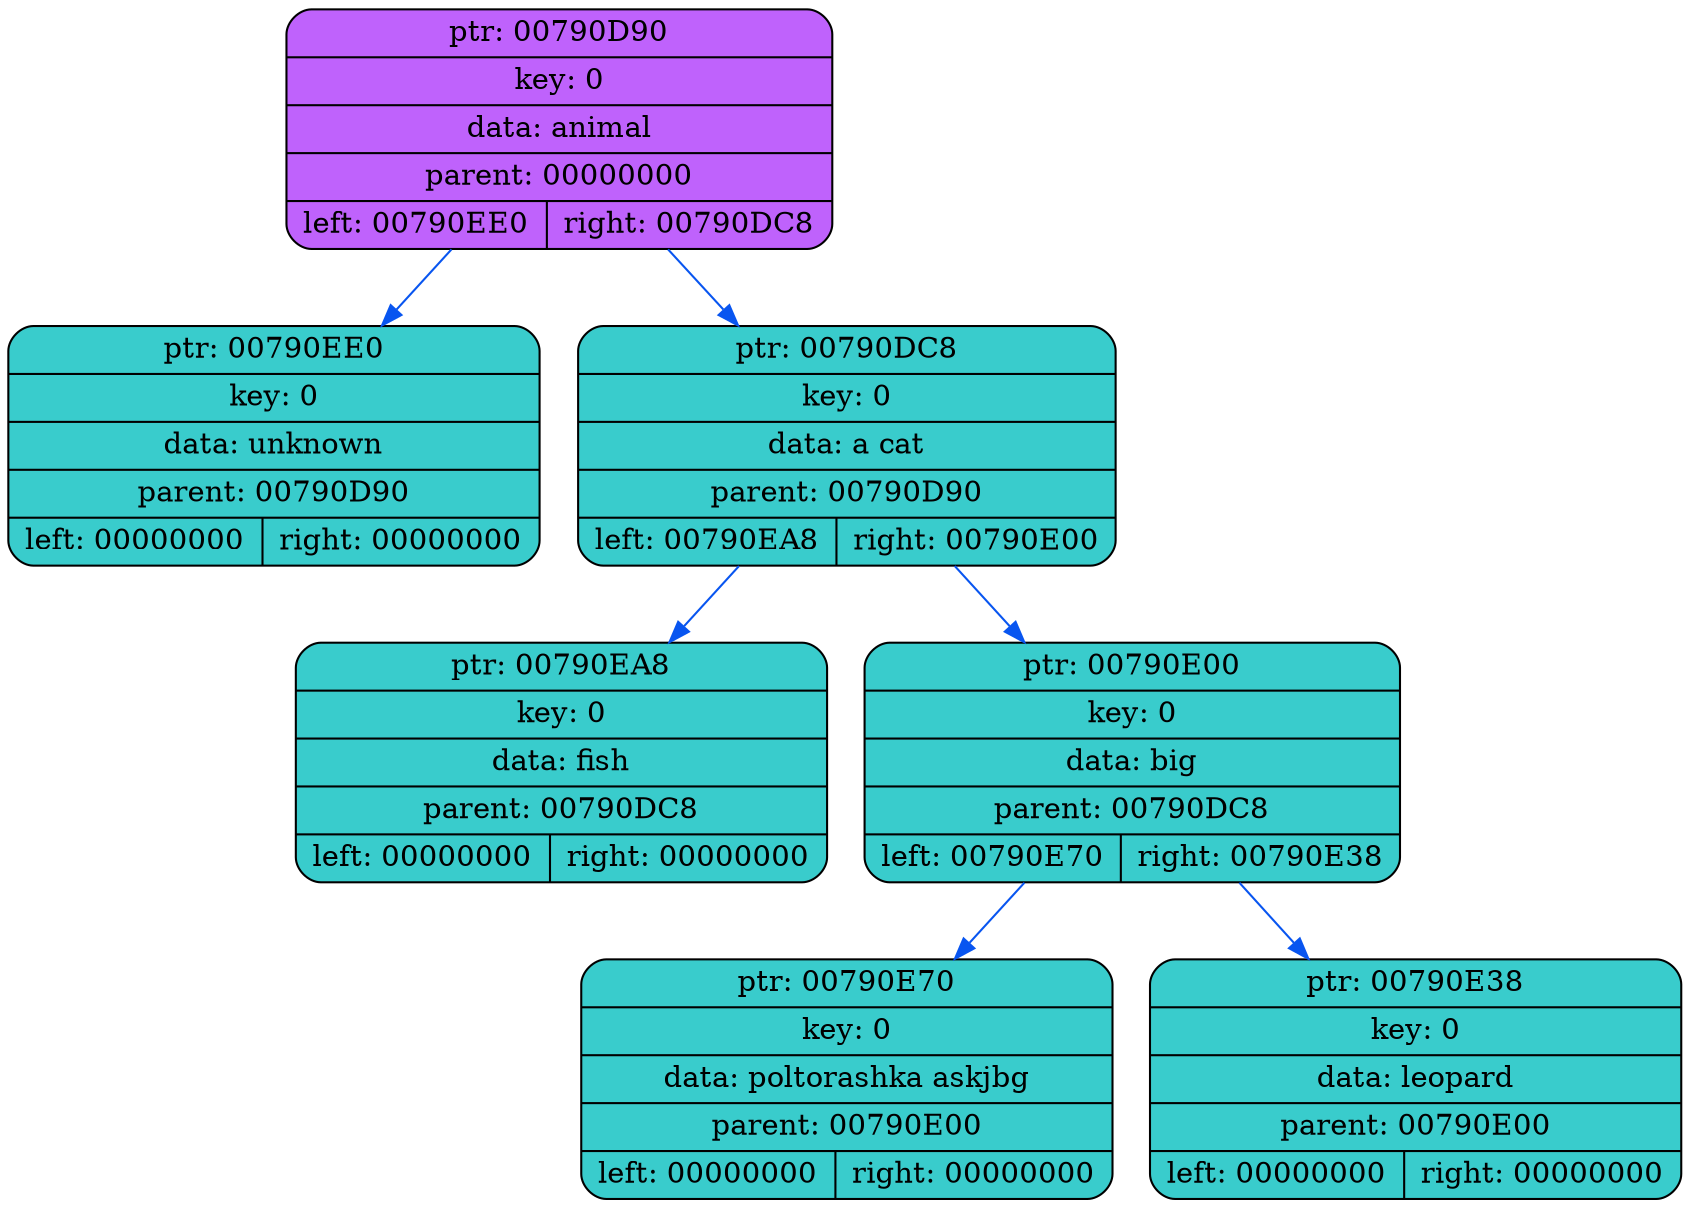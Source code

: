 digraph
{
    rankdir=TP

        node00790D90[shape=record,style="rounded,filled",fillcolor="#BF62FC",label="{ ptr: 00790D90 | key: 0 | data: animal| parent: 00000000| { left: 00790EE0 | right: 00790DC8 }}"];
    node00790D90 -> node00790EE0[color="#0855F0"]
    node00790EE0[shape=record,style="rounded,filled",fillcolor="#39CCCC",label="{ ptr: 00790EE0 | key: 0 | data: unknown| parent: 00790D90 | { left: 00000000 | right: 00000000 }}"];
    node00790D90 -> node00790DC8[color="#0855F0"]
    node00790DC8[shape=record,style="rounded,filled",fillcolor="#39CCCC",label="{ ptr: 00790DC8 | key: 0 | data: a cat| parent: 00790D90 | { left: 00790EA8 | right: 00790E00 }}"];
    node00790DC8 -> node00790EA8[color="#0855F0"]
    node00790EA8[shape=record,style="rounded,filled",fillcolor="#39CCCC",label="{ ptr: 00790EA8 | key: 0 | data: fish| parent: 00790DC8 | { left: 00000000 | right: 00000000 }}"];
    node00790DC8 -> node00790E00[color="#0855F0"]
    node00790E00[shape=record,style="rounded,filled",fillcolor="#39CCCC",label="{ ptr: 00790E00 | key: 0 | data: big| parent: 00790DC8 | { left: 00790E70 | right: 00790E38 }}"];
    node00790E00 -> node00790E70[color="#0855F0"]
    node00790E70[shape=record,style="rounded,filled",fillcolor="#39CCCC",label="{ ptr: 00790E70 | key: 0 | data: poltorashka askjbg| parent: 00790E00 | { left: 00000000 | right: 00000000 }}"];
    node00790E00 -> node00790E38[color="#0855F0"]
    node00790E38[shape=record,style="rounded,filled",fillcolor="#39CCCC",label="{ ptr: 00790E38 | key: 0 | data: leopard| parent: 00790E00 | { left: 00000000 | right: 00000000 }}"];
}